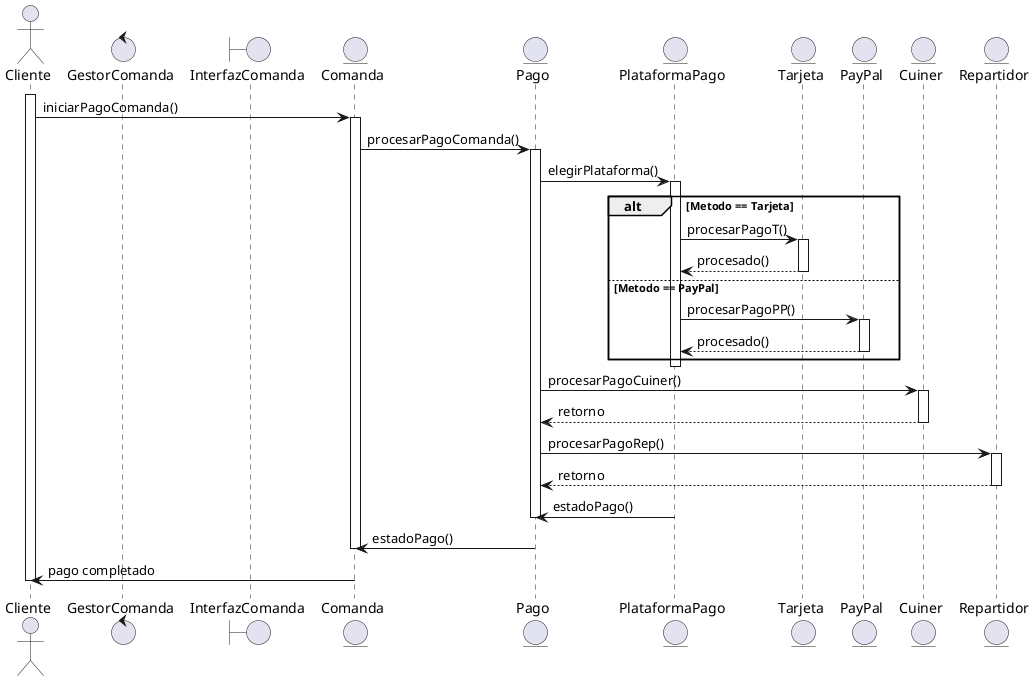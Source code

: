 @startuml
actor Cliente
control GestorComanda
boundary InterfazComanda
entity Comanda
entity Pago
entity PlataformaPago
entity Tarjeta
entity PayPal
entity Cuiner
entity Repartidor

activate Cliente
Cliente -> Comanda : iniciarPagoComanda()
activate Comanda

Comanda -> Pago : procesarPagoComanda()
activate Pago

Pago -> PlataformaPago : elegirPlataforma()
activate PlataformaPago

alt Metodo == Tarjeta
    PlataformaPago -> Tarjeta : procesarPagoT()
    activate Tarjeta
    return procesado()
    deactivate Tarjeta
else Metodo == PayPal
    PlataformaPago -> PayPal : procesarPagoPP()
    activate PayPal
    return procesado()
    deactivate PayPal
end
deactivate PlataformaPago

Pago -> Cuiner : procesarPagoCuiner()
activate Cuiner
return retorno
deactivate Cuiner

Pago -> Repartidor : procesarPagoRep()
activate Repartidor
return retorno
deactivate Repartidor

PlataformaPago -> Pago : estadoPago()

deactivate Pago

Comanda <- Pago : estadoPago()
deactivate Comanda

Cliente <- Comanda : pago completado
deactivate Cliente
@enduml
